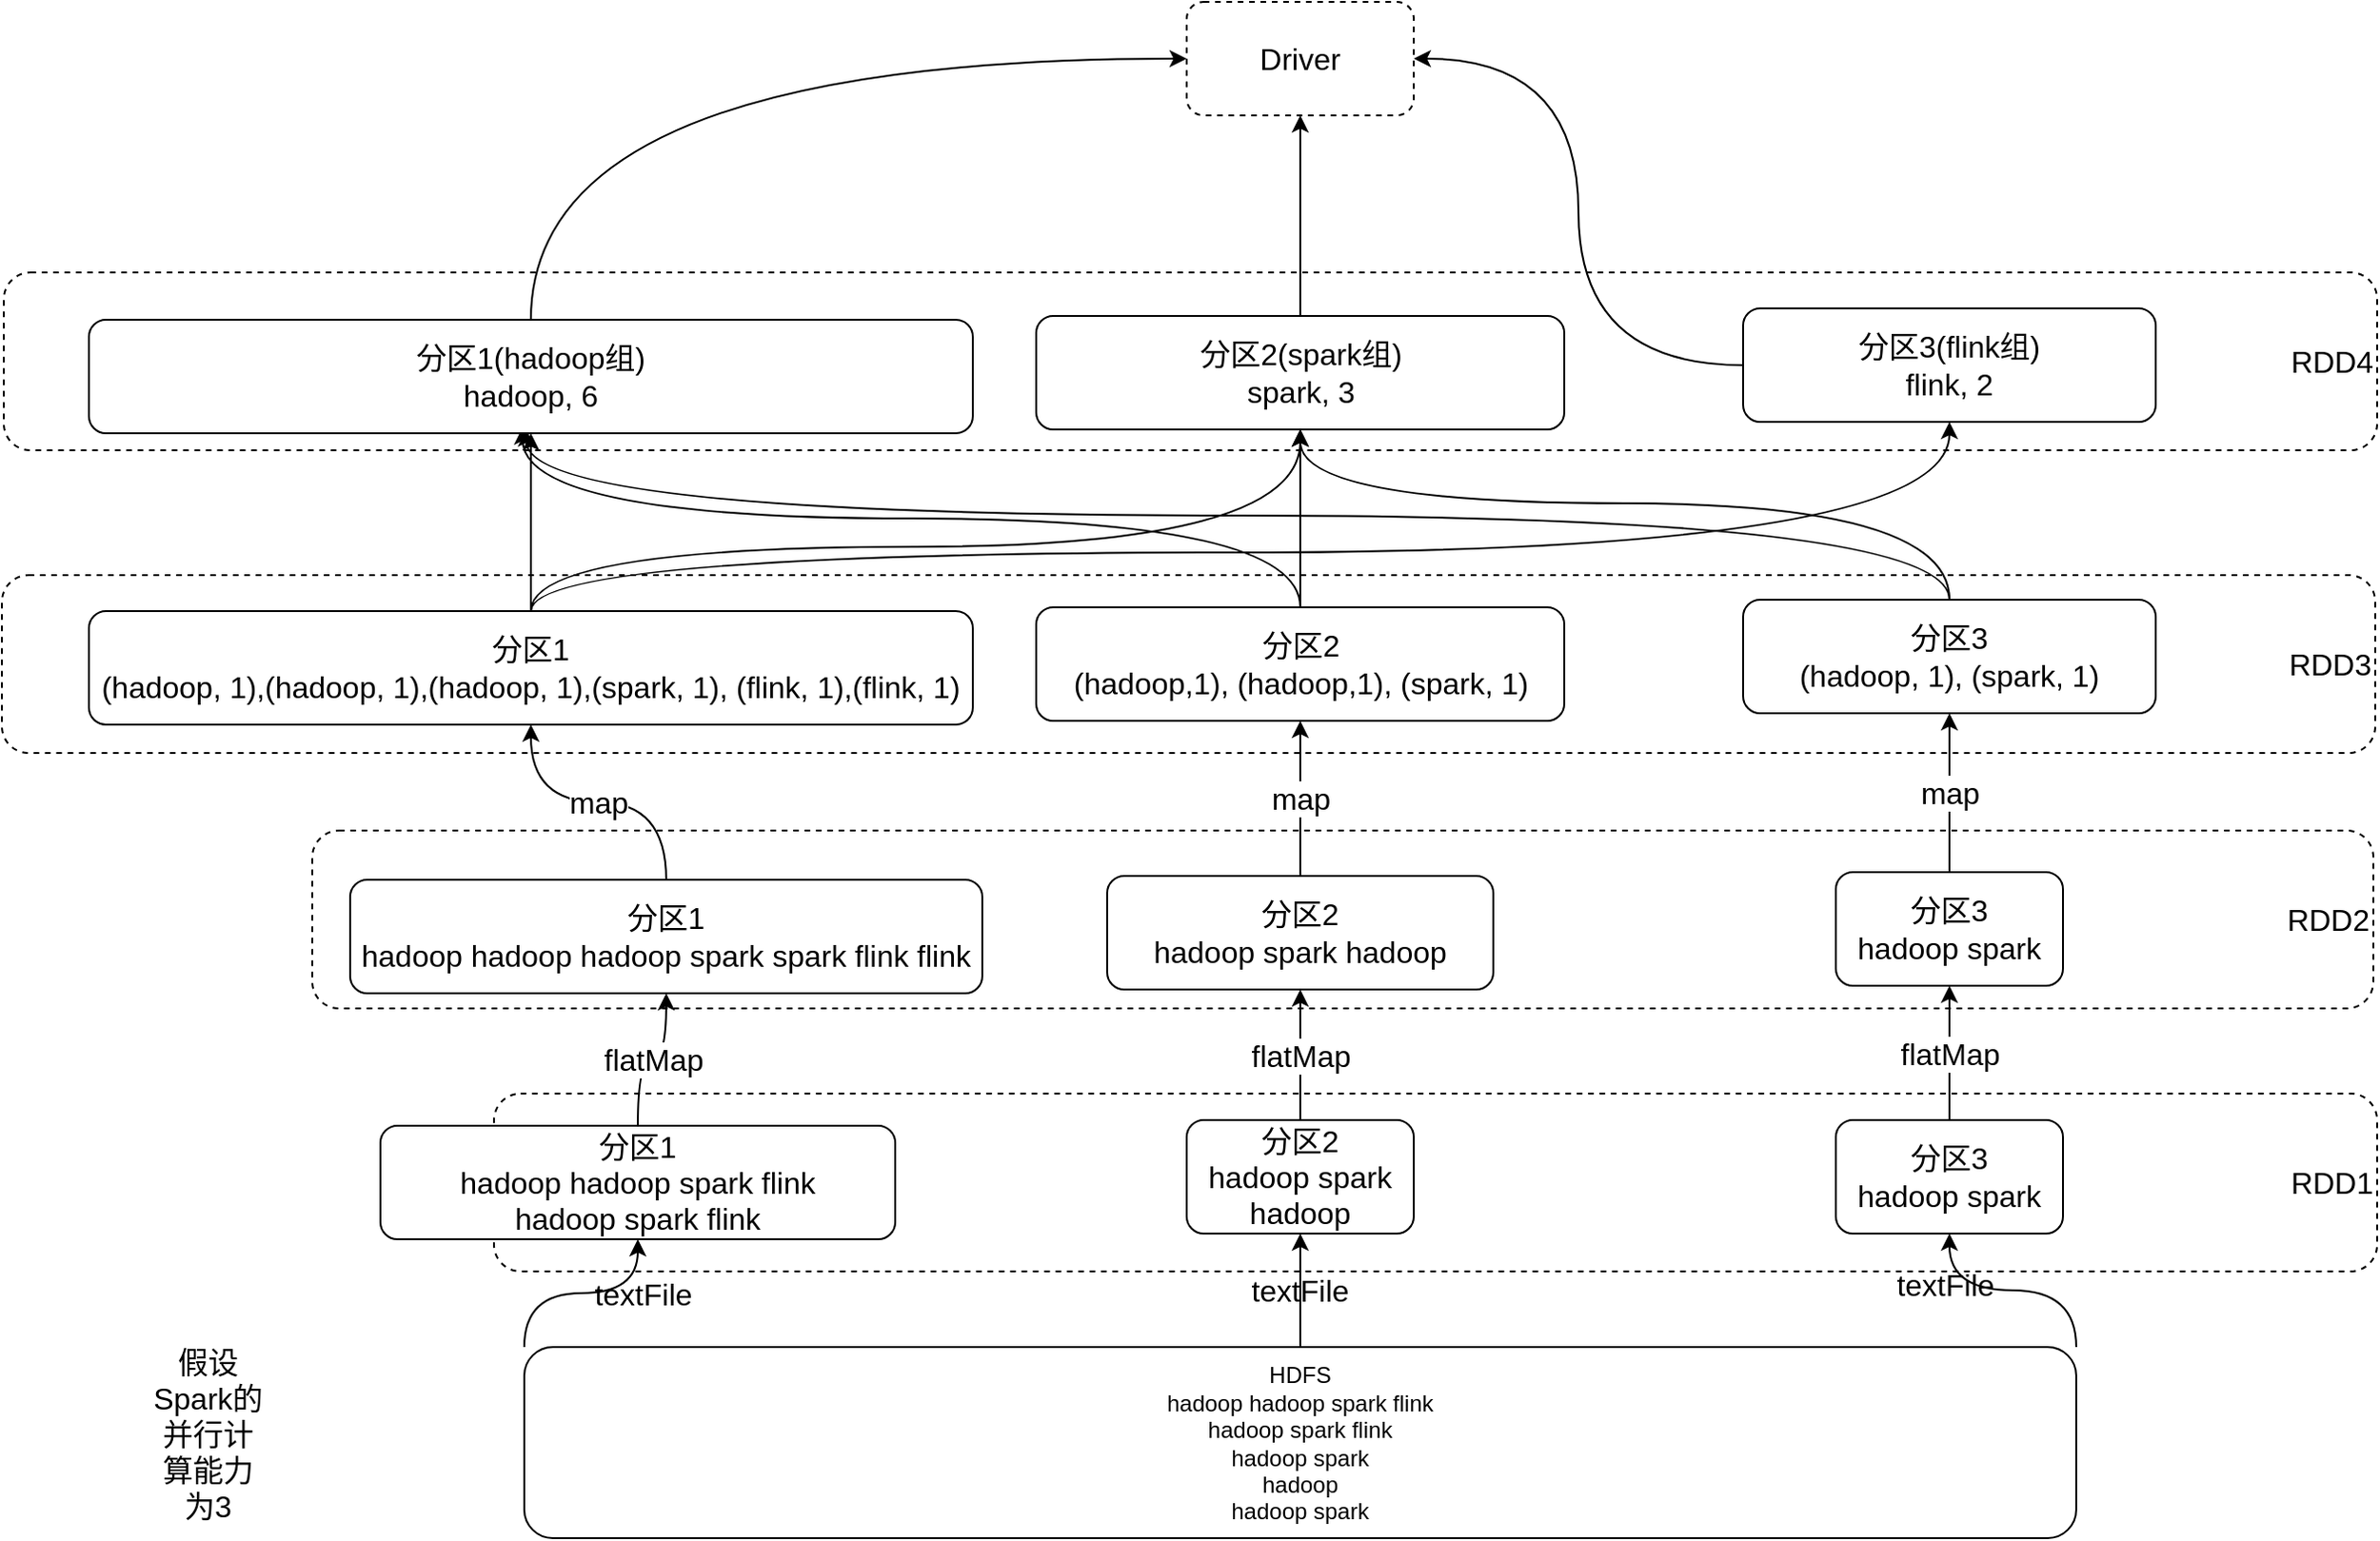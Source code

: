 <mxfile version="15.4.0" type="device"><diagram id="XMwgwX13P0fcvip5QAt3" name="第 1 页"><mxGraphModel dx="1822" dy="1222" grid="0" gridSize="10" guides="1" tooltips="1" connect="1" arrows="1" fold="1" page="0" pageScale="1" pageWidth="827" pageHeight="1169" math="0" shadow="0"><root><mxCell id="0"/><mxCell id="1" parent="0"/><mxCell id="PUlM37tpBaVKIngmcYJS-65" value="RDD4" style="rounded=1;whiteSpace=wrap;html=1;fontSize=16;align=right;dashed=1;" vertex="1" parent="1"><mxGeometry x="-107" y="34" width="1254" height="94" as="geometry"/></mxCell><mxCell id="PUlM37tpBaVKIngmcYJS-54" value="RDD3" style="rounded=1;whiteSpace=wrap;html=1;fontSize=16;align=right;dashed=1;" vertex="1" parent="1"><mxGeometry x="-108" y="194" width="1254" height="94" as="geometry"/></mxCell><mxCell id="PUlM37tpBaVKIngmcYJS-47" value="RDD2" style="rounded=1;whiteSpace=wrap;html=1;fontSize=16;align=right;dashed=1;" vertex="1" parent="1"><mxGeometry x="56" y="329" width="1089" height="94" as="geometry"/></mxCell><mxCell id="PUlM37tpBaVKIngmcYJS-40" value="RDD1" style="rounded=1;whiteSpace=wrap;html=1;fontSize=16;align=right;dashed=1;" vertex="1" parent="1"><mxGeometry x="152" y="468" width="995" height="94" as="geometry"/></mxCell><mxCell id="PUlM37tpBaVKIngmcYJS-37" style="edgeStyle=orthogonalEdgeStyle;curved=1;orthogonalLoop=1;jettySize=auto;html=1;exitX=0;exitY=0;exitDx=0;exitDy=0;entryX=0.5;entryY=1;entryDx=0;entryDy=0;fontSize=16;" edge="1" parent="1" source="PUlM37tpBaVKIngmcYJS-29" target="PUlM37tpBaVKIngmcYJS-31"><mxGeometry relative="1" as="geometry"/></mxCell><mxCell id="PUlM37tpBaVKIngmcYJS-38" style="edgeStyle=orthogonalEdgeStyle;curved=1;orthogonalLoop=1;jettySize=auto;html=1;exitX=0.5;exitY=0;exitDx=0;exitDy=0;entryX=0.5;entryY=1;entryDx=0;entryDy=0;fontSize=16;" edge="1" parent="1" source="PUlM37tpBaVKIngmcYJS-29" target="PUlM37tpBaVKIngmcYJS-32"><mxGeometry relative="1" as="geometry"/></mxCell><mxCell id="PUlM37tpBaVKIngmcYJS-39" style="edgeStyle=orthogonalEdgeStyle;curved=1;orthogonalLoop=1;jettySize=auto;html=1;exitX=1;exitY=0;exitDx=0;exitDy=0;entryX=0.5;entryY=1;entryDx=0;entryDy=0;fontSize=16;" edge="1" parent="1" source="PUlM37tpBaVKIngmcYJS-29" target="PUlM37tpBaVKIngmcYJS-33"><mxGeometry relative="1" as="geometry"/></mxCell><mxCell id="PUlM37tpBaVKIngmcYJS-29" value="HDFS&lt;br&gt;hadoop hadoop spark flink&lt;br&gt;hadoop spark flink&lt;br&gt;hadoop spark&lt;br&gt;hadoop&lt;br&gt;hadoop spark" style="rounded=1;whiteSpace=wrap;html=1;" vertex="1" parent="1"><mxGeometry x="168" y="602" width="820" height="101" as="geometry"/></mxCell><mxCell id="PUlM37tpBaVKIngmcYJS-30" value="假设Spark的并行计算能力为3" style="text;html=1;strokeColor=none;fillColor=none;align=center;verticalAlign=middle;whiteSpace=wrap;rounded=0;fontSize=16;" vertex="1" parent="1"><mxGeometry x="-29" y="633" width="60" height="30" as="geometry"/></mxCell><mxCell id="PUlM37tpBaVKIngmcYJS-44" value="flatMap" style="edgeStyle=orthogonalEdgeStyle;curved=1;orthogonalLoop=1;jettySize=auto;html=1;entryX=0.5;entryY=1;entryDx=0;entryDy=0;fontSize=16;" edge="1" parent="1" source="PUlM37tpBaVKIngmcYJS-31" target="PUlM37tpBaVKIngmcYJS-41"><mxGeometry relative="1" as="geometry"/></mxCell><mxCell id="PUlM37tpBaVKIngmcYJS-31" value="分区1&lt;br&gt;hadoop hadoop spark flink&lt;br&gt;hadoop spark flink" style="rounded=1;whiteSpace=wrap;html=1;fontSize=16;" vertex="1" parent="1"><mxGeometry x="92" y="485" width="272" height="60" as="geometry"/></mxCell><mxCell id="PUlM37tpBaVKIngmcYJS-45" value="flatMap" style="edgeStyle=orthogonalEdgeStyle;curved=1;orthogonalLoop=1;jettySize=auto;html=1;fontSize=16;" edge="1" parent="1" source="PUlM37tpBaVKIngmcYJS-32" target="PUlM37tpBaVKIngmcYJS-42"><mxGeometry relative="1" as="geometry"/></mxCell><mxCell id="PUlM37tpBaVKIngmcYJS-32" value="分区2&lt;br&gt;hadoop spark&lt;br&gt;hadoop" style="rounded=1;whiteSpace=wrap;html=1;fontSize=16;" vertex="1" parent="1"><mxGeometry x="518" y="482" width="120" height="60" as="geometry"/></mxCell><mxCell id="PUlM37tpBaVKIngmcYJS-46" value="flatMap" style="edgeStyle=orthogonalEdgeStyle;curved=1;orthogonalLoop=1;jettySize=auto;html=1;entryX=0.5;entryY=1;entryDx=0;entryDy=0;fontSize=16;" edge="1" parent="1" source="PUlM37tpBaVKIngmcYJS-33" target="PUlM37tpBaVKIngmcYJS-43"><mxGeometry relative="1" as="geometry"/></mxCell><mxCell id="PUlM37tpBaVKIngmcYJS-33" value="分区3&lt;br&gt;hadoop spark" style="rounded=1;whiteSpace=wrap;html=1;fontSize=16;" vertex="1" parent="1"><mxGeometry x="861" y="482" width="120" height="60" as="geometry"/></mxCell><mxCell id="PUlM37tpBaVKIngmcYJS-34" value="textFile" style="text;html=1;strokeColor=none;fillColor=none;align=center;verticalAlign=middle;whiteSpace=wrap;rounded=0;fontSize=16;" vertex="1" parent="1"><mxGeometry x="201" y="559" width="60" height="30" as="geometry"/></mxCell><mxCell id="PUlM37tpBaVKIngmcYJS-35" value="textFile" style="text;html=1;strokeColor=none;fillColor=none;align=center;verticalAlign=middle;whiteSpace=wrap;rounded=0;fontSize=16;" vertex="1" parent="1"><mxGeometry x="548" y="557" width="60" height="30" as="geometry"/></mxCell><mxCell id="PUlM37tpBaVKIngmcYJS-36" value="textFile" style="text;html=1;strokeColor=none;fillColor=none;align=center;verticalAlign=middle;whiteSpace=wrap;rounded=0;fontSize=16;" vertex="1" parent="1"><mxGeometry x="889" y="554" width="60" height="30" as="geometry"/></mxCell><mxCell id="PUlM37tpBaVKIngmcYJS-51" value="map" style="edgeStyle=orthogonalEdgeStyle;curved=1;orthogonalLoop=1;jettySize=auto;html=1;exitX=0.5;exitY=0;exitDx=0;exitDy=0;entryX=0.5;entryY=1;entryDx=0;entryDy=0;fontSize=16;" edge="1" parent="1" source="PUlM37tpBaVKIngmcYJS-41" target="PUlM37tpBaVKIngmcYJS-48"><mxGeometry relative="1" as="geometry"/></mxCell><mxCell id="PUlM37tpBaVKIngmcYJS-41" value="分区1&lt;br&gt;hadoop hadoop hadoop spark spark flink flink" style="rounded=1;whiteSpace=wrap;html=1;fontSize=16;" vertex="1" parent="1"><mxGeometry x="76" y="355" width="334" height="60" as="geometry"/></mxCell><mxCell id="PUlM37tpBaVKIngmcYJS-52" value="map" style="edgeStyle=orthogonalEdgeStyle;curved=1;orthogonalLoop=1;jettySize=auto;html=1;entryX=0.5;entryY=1;entryDx=0;entryDy=0;fontSize=16;" edge="1" parent="1" source="PUlM37tpBaVKIngmcYJS-42" target="PUlM37tpBaVKIngmcYJS-49"><mxGeometry relative="1" as="geometry"/></mxCell><mxCell id="PUlM37tpBaVKIngmcYJS-42" value="分区2&lt;br&gt;hadoop spark hadoop" style="rounded=1;whiteSpace=wrap;html=1;fontSize=16;" vertex="1" parent="1"><mxGeometry x="476" y="353" width="204" height="60" as="geometry"/></mxCell><mxCell id="PUlM37tpBaVKIngmcYJS-53" value="map" style="edgeStyle=orthogonalEdgeStyle;curved=1;orthogonalLoop=1;jettySize=auto;html=1;exitX=0.5;exitY=0;exitDx=0;exitDy=0;entryX=0.5;entryY=1;entryDx=0;entryDy=0;fontSize=16;" edge="1" parent="1" source="PUlM37tpBaVKIngmcYJS-43" target="PUlM37tpBaVKIngmcYJS-50"><mxGeometry relative="1" as="geometry"/></mxCell><mxCell id="PUlM37tpBaVKIngmcYJS-43" value="分区3&lt;br&gt;hadoop spark" style="rounded=1;whiteSpace=wrap;html=1;fontSize=16;" vertex="1" parent="1"><mxGeometry x="861" y="351" width="120" height="60" as="geometry"/></mxCell><mxCell id="PUlM37tpBaVKIngmcYJS-58" style="edgeStyle=orthogonalEdgeStyle;curved=1;orthogonalLoop=1;jettySize=auto;html=1;entryX=0.5;entryY=1;entryDx=0;entryDy=0;fontSize=16;" edge="1" parent="1" source="PUlM37tpBaVKIngmcYJS-48" target="PUlM37tpBaVKIngmcYJS-55"><mxGeometry relative="1" as="geometry"/></mxCell><mxCell id="PUlM37tpBaVKIngmcYJS-61" style="edgeStyle=orthogonalEdgeStyle;curved=1;orthogonalLoop=1;jettySize=auto;html=1;fontSize=16;" edge="1" parent="1" source="PUlM37tpBaVKIngmcYJS-48" target="PUlM37tpBaVKIngmcYJS-56"><mxGeometry relative="1" as="geometry"><Array as="points"><mxPoint x="172" y="179"/><mxPoint x="578" y="179"/></Array></mxGeometry></mxCell><mxCell id="PUlM37tpBaVKIngmcYJS-64" style="edgeStyle=orthogonalEdgeStyle;curved=1;orthogonalLoop=1;jettySize=auto;html=1;fontSize=16;" edge="1" parent="1" source="PUlM37tpBaVKIngmcYJS-48" target="PUlM37tpBaVKIngmcYJS-57"><mxGeometry relative="1" as="geometry"><Array as="points"><mxPoint x="172" y="182"/><mxPoint x="921" y="182"/></Array></mxGeometry></mxCell><mxCell id="PUlM37tpBaVKIngmcYJS-48" value="分区1&lt;br&gt;(hadoop, 1),(hadoop, 1),(hadoop, 1),(spark, 1), (flink, 1),(flink, 1)" style="rounded=1;whiteSpace=wrap;html=1;fontSize=16;" vertex="1" parent="1"><mxGeometry x="-62" y="213" width="467" height="60" as="geometry"/></mxCell><mxCell id="PUlM37tpBaVKIngmcYJS-59" style="edgeStyle=orthogonalEdgeStyle;curved=1;orthogonalLoop=1;jettySize=auto;html=1;exitX=0.5;exitY=0;exitDx=0;exitDy=0;fontSize=16;" edge="1" parent="1" source="PUlM37tpBaVKIngmcYJS-49"><mxGeometry relative="1" as="geometry"><mxPoint x="167" y="116" as="targetPoint"/></mxGeometry></mxCell><mxCell id="PUlM37tpBaVKIngmcYJS-62" style="edgeStyle=orthogonalEdgeStyle;curved=1;orthogonalLoop=1;jettySize=auto;html=1;fontSize=16;" edge="1" parent="1" source="PUlM37tpBaVKIngmcYJS-49"><mxGeometry relative="1" as="geometry"><mxPoint x="578" y="117" as="targetPoint"/></mxGeometry></mxCell><mxCell id="PUlM37tpBaVKIngmcYJS-49" value="分区2&lt;br&gt;(hadoop,1), (hadoop,1), (spark, 1)" style="rounded=1;whiteSpace=wrap;html=1;fontSize=16;" vertex="1" parent="1"><mxGeometry x="438.5" y="211" width="279" height="60" as="geometry"/></mxCell><mxCell id="PUlM37tpBaVKIngmcYJS-60" style="edgeStyle=orthogonalEdgeStyle;curved=1;orthogonalLoop=1;jettySize=auto;html=1;exitX=0.5;exitY=0;exitDx=0;exitDy=0;fontSize=16;" edge="1" parent="1" source="PUlM37tpBaVKIngmcYJS-50"><mxGeometry relative="1" as="geometry"><mxPoint x="169" y="117" as="targetPoint"/></mxGeometry></mxCell><mxCell id="PUlM37tpBaVKIngmcYJS-63" style="edgeStyle=orthogonalEdgeStyle;curved=1;orthogonalLoop=1;jettySize=auto;html=1;fontSize=16;" edge="1" parent="1" source="PUlM37tpBaVKIngmcYJS-50" target="PUlM37tpBaVKIngmcYJS-56"><mxGeometry relative="1" as="geometry"><Array as="points"><mxPoint x="921" y="156"/><mxPoint x="578" y="156"/></Array></mxGeometry></mxCell><mxCell id="PUlM37tpBaVKIngmcYJS-50" value="分区3&lt;br&gt;(hadoop, 1), (spark, 1)" style="rounded=1;whiteSpace=wrap;html=1;fontSize=16;" vertex="1" parent="1"><mxGeometry x="812" y="207" width="218" height="60" as="geometry"/></mxCell><mxCell id="PUlM37tpBaVKIngmcYJS-67" style="edgeStyle=orthogonalEdgeStyle;curved=1;orthogonalLoop=1;jettySize=auto;html=1;exitX=0.5;exitY=0;exitDx=0;exitDy=0;entryX=0;entryY=0.5;entryDx=0;entryDy=0;fontSize=16;" edge="1" parent="1" source="PUlM37tpBaVKIngmcYJS-55" target="PUlM37tpBaVKIngmcYJS-66"><mxGeometry relative="1" as="geometry"/></mxCell><mxCell id="PUlM37tpBaVKIngmcYJS-55" value="分区1(hadoop组)&lt;br&gt;hadoop, 6" style="rounded=1;whiteSpace=wrap;html=1;fontSize=16;" vertex="1" parent="1"><mxGeometry x="-62" y="59" width="467" height="60" as="geometry"/></mxCell><mxCell id="PUlM37tpBaVKIngmcYJS-68" style="edgeStyle=orthogonalEdgeStyle;curved=1;orthogonalLoop=1;jettySize=auto;html=1;entryX=0.5;entryY=1;entryDx=0;entryDy=0;fontSize=16;" edge="1" parent="1" source="PUlM37tpBaVKIngmcYJS-56" target="PUlM37tpBaVKIngmcYJS-66"><mxGeometry relative="1" as="geometry"/></mxCell><mxCell id="PUlM37tpBaVKIngmcYJS-56" value="分区2(spark组)&lt;br&gt;spark, 3" style="rounded=1;whiteSpace=wrap;html=1;fontSize=16;" vertex="1" parent="1"><mxGeometry x="438.5" y="57" width="279" height="60" as="geometry"/></mxCell><mxCell id="PUlM37tpBaVKIngmcYJS-69" style="edgeStyle=orthogonalEdgeStyle;curved=1;orthogonalLoop=1;jettySize=auto;html=1;entryX=1;entryY=0.5;entryDx=0;entryDy=0;fontSize=16;" edge="1" parent="1" source="PUlM37tpBaVKIngmcYJS-57" target="PUlM37tpBaVKIngmcYJS-66"><mxGeometry relative="1" as="geometry"/></mxCell><mxCell id="PUlM37tpBaVKIngmcYJS-57" value="分区3(flink组)&lt;br&gt;flink, 2" style="rounded=1;whiteSpace=wrap;html=1;fontSize=16;" vertex="1" parent="1"><mxGeometry x="812" y="53" width="218" height="60" as="geometry"/></mxCell><mxCell id="PUlM37tpBaVKIngmcYJS-66" value="Driver" style="rounded=1;whiteSpace=wrap;html=1;dashed=1;fontSize=16;" vertex="1" parent="1"><mxGeometry x="518" y="-109" width="120" height="60" as="geometry"/></mxCell></root></mxGraphModel></diagram></mxfile>